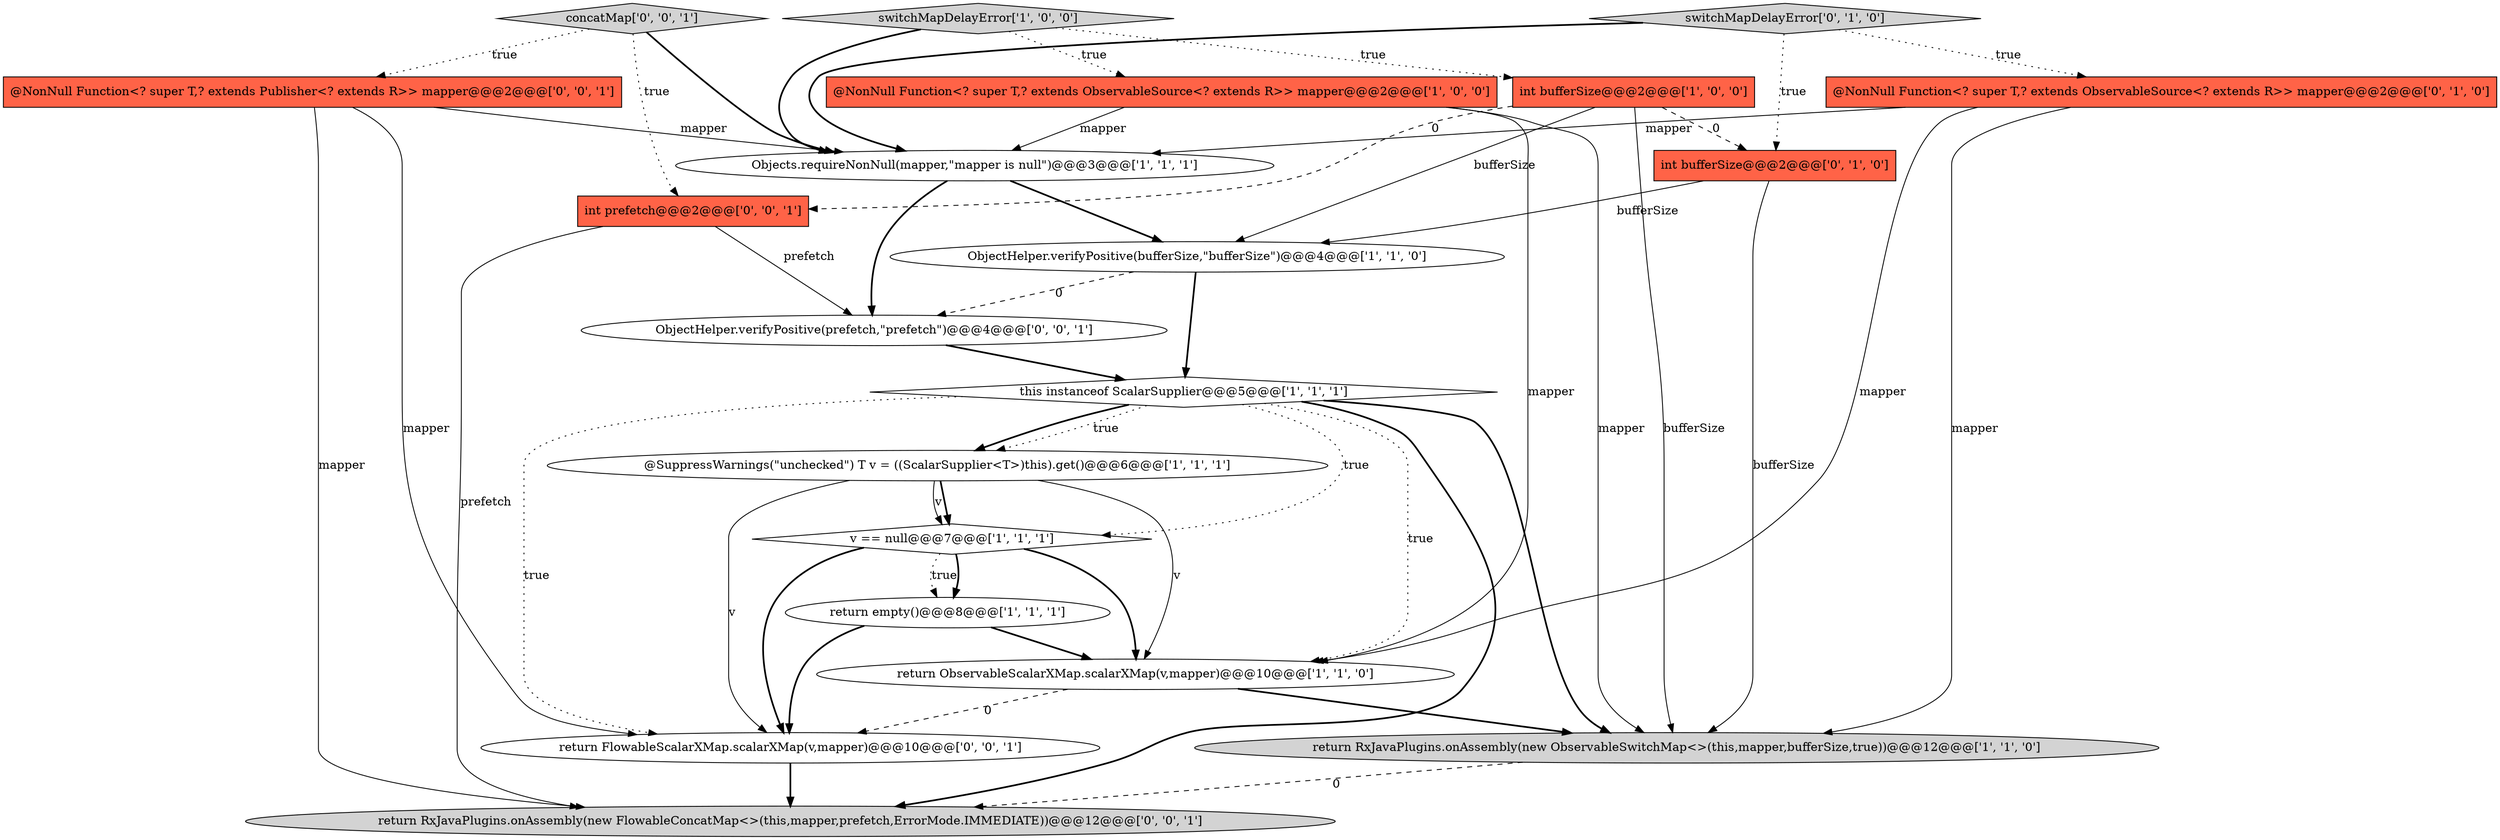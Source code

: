 digraph {
4 [style = filled, label = "Objects.requireNonNull(mapper,\"mapper is null\")@@@3@@@['1', '1', '1']", fillcolor = white, shape = ellipse image = "AAA0AAABBB1BBB"];
0 [style = filled, label = "return empty()@@@8@@@['1', '1', '1']", fillcolor = white, shape = ellipse image = "AAA0AAABBB1BBB"];
10 [style = filled, label = "switchMapDelayError['1', '0', '0']", fillcolor = lightgray, shape = diamond image = "AAA0AAABBB1BBB"];
11 [style = filled, label = "switchMapDelayError['0', '1', '0']", fillcolor = lightgray, shape = diamond image = "AAA0AAABBB2BBB"];
1 [style = filled, label = "return RxJavaPlugins.onAssembly(new ObservableSwitchMap<>(this,mapper,bufferSize,true))@@@12@@@['1', '1', '0']", fillcolor = lightgray, shape = ellipse image = "AAA0AAABBB1BBB"];
2 [style = filled, label = "@NonNull Function<? super T,? extends ObservableSource<? extends R>> mapper@@@2@@@['1', '0', '0']", fillcolor = tomato, shape = box image = "AAA0AAABBB1BBB"];
19 [style = filled, label = "return FlowableScalarXMap.scalarXMap(v,mapper)@@@10@@@['0', '0', '1']", fillcolor = white, shape = ellipse image = "AAA0AAABBB3BBB"];
5 [style = filled, label = "v == null@@@7@@@['1', '1', '1']", fillcolor = white, shape = diamond image = "AAA0AAABBB1BBB"];
12 [style = filled, label = "@NonNull Function<? super T,? extends ObservableSource<? extends R>> mapper@@@2@@@['0', '1', '0']", fillcolor = tomato, shape = box image = "AAA0AAABBB2BBB"];
14 [style = filled, label = "return RxJavaPlugins.onAssembly(new FlowableConcatMap<>(this,mapper,prefetch,ErrorMode.IMMEDIATE))@@@12@@@['0', '0', '1']", fillcolor = lightgray, shape = ellipse image = "AAA0AAABBB3BBB"];
17 [style = filled, label = "concatMap['0', '0', '1']", fillcolor = lightgray, shape = diamond image = "AAA0AAABBB3BBB"];
7 [style = filled, label = "ObjectHelper.verifyPositive(bufferSize,\"bufferSize\")@@@4@@@['1', '1', '0']", fillcolor = white, shape = ellipse image = "AAA0AAABBB1BBB"];
13 [style = filled, label = "int bufferSize@@@2@@@['0', '1', '0']", fillcolor = tomato, shape = box image = "AAA1AAABBB2BBB"];
16 [style = filled, label = "@NonNull Function<? super T,? extends Publisher<? extends R>> mapper@@@2@@@['0', '0', '1']", fillcolor = tomato, shape = box image = "AAA0AAABBB3BBB"];
18 [style = filled, label = "int prefetch@@@2@@@['0', '0', '1']", fillcolor = tomato, shape = box image = "AAA0AAABBB3BBB"];
6 [style = filled, label = "@SuppressWarnings(\"unchecked\") T v = ((ScalarSupplier<T>)this).get()@@@6@@@['1', '1', '1']", fillcolor = white, shape = ellipse image = "AAA0AAABBB1BBB"];
3 [style = filled, label = "this instanceof ScalarSupplier@@@5@@@['1', '1', '1']", fillcolor = white, shape = diamond image = "AAA0AAABBB1BBB"];
9 [style = filled, label = "int bufferSize@@@2@@@['1', '0', '0']", fillcolor = tomato, shape = box image = "AAA1AAABBB1BBB"];
15 [style = filled, label = "ObjectHelper.verifyPositive(prefetch,\"prefetch\")@@@4@@@['0', '0', '1']", fillcolor = white, shape = ellipse image = "AAA0AAABBB3BBB"];
8 [style = filled, label = "return ObservableScalarXMap.scalarXMap(v,mapper)@@@10@@@['1', '1', '0']", fillcolor = white, shape = ellipse image = "AAA0AAABBB1BBB"];
8->19 [style = dashed, label="0"];
12->1 [style = solid, label="mapper"];
5->8 [style = bold, label=""];
2->1 [style = solid, label="mapper"];
3->1 [style = bold, label=""];
17->18 [style = dotted, label="true"];
1->14 [style = dashed, label="0"];
0->19 [style = bold, label=""];
6->5 [style = solid, label="v"];
9->18 [style = dashed, label="0"];
11->4 [style = bold, label=""];
4->15 [style = bold, label=""];
6->19 [style = solid, label="v"];
3->14 [style = bold, label=""];
11->12 [style = dotted, label="true"];
12->8 [style = solid, label="mapper"];
3->6 [style = bold, label=""];
5->0 [style = dotted, label="true"];
11->13 [style = dotted, label="true"];
18->15 [style = solid, label="prefetch"];
3->6 [style = dotted, label="true"];
15->3 [style = bold, label=""];
10->9 [style = dotted, label="true"];
4->7 [style = bold, label=""];
7->3 [style = bold, label=""];
6->8 [style = solid, label="v"];
16->14 [style = solid, label="mapper"];
17->16 [style = dotted, label="true"];
8->1 [style = bold, label=""];
5->19 [style = bold, label=""];
6->5 [style = bold, label=""];
3->19 [style = dotted, label="true"];
3->5 [style = dotted, label="true"];
12->4 [style = solid, label="mapper"];
19->14 [style = bold, label=""];
9->1 [style = solid, label="bufferSize"];
5->0 [style = bold, label=""];
10->2 [style = dotted, label="true"];
2->8 [style = solid, label="mapper"];
16->19 [style = solid, label="mapper"];
9->13 [style = dashed, label="0"];
0->8 [style = bold, label=""];
16->4 [style = solid, label="mapper"];
13->7 [style = solid, label="bufferSize"];
10->4 [style = bold, label=""];
7->15 [style = dashed, label="0"];
18->14 [style = solid, label="prefetch"];
13->1 [style = solid, label="bufferSize"];
2->4 [style = solid, label="mapper"];
9->7 [style = solid, label="bufferSize"];
3->8 [style = dotted, label="true"];
17->4 [style = bold, label=""];
}

